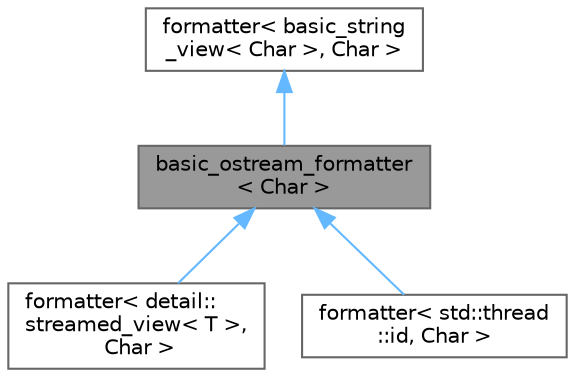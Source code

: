 digraph "basic_ostream_formatter&lt; Char &gt;"
{
 // LATEX_PDF_SIZE
  bgcolor="transparent";
  edge [fontname=Helvetica,fontsize=10,labelfontname=Helvetica,labelfontsize=10];
  node [fontname=Helvetica,fontsize=10,shape=box,height=0.2,width=0.4];
  Node1 [id="Node000001",label="basic_ostream_formatter\l\< Char \>",height=0.2,width=0.4,color="gray40", fillcolor="grey60", style="filled", fontcolor="black",tooltip=" "];
  Node2 -> Node1 [id="edge4_Node000001_Node000002",dir="back",color="steelblue1",style="solid",tooltip=" "];
  Node2 [id="Node000002",label="formatter\< basic_string\l_view\< Char \>, Char \>",height=0.2,width=0.4,color="gray40", fillcolor="white", style="filled",URL="$structformatter.html",tooltip=" "];
  Node1 -> Node3 [id="edge5_Node000001_Node000003",dir="back",color="steelblue1",style="solid",tooltip=" "];
  Node3 [id="Node000003",label="formatter\< detail::\lstreamed_view\< T \>,\l Char \>",height=0.2,width=0.4,color="gray40", fillcolor="white", style="filled",URL="$structformatter_3_01detail_1_1streamed__view_3_01_t_01_4_00_01_char_01_4.html",tooltip=" "];
  Node1 -> Node4 [id="edge6_Node000001_Node000004",dir="back",color="steelblue1",style="solid",tooltip=" "];
  Node4 [id="Node000004",label="formatter\< std::thread\l::id, Char \>",height=0.2,width=0.4,color="gray40", fillcolor="white", style="filled",URL="$structformatter_3_01std_1_1thread_1_1id_00_01_char_01_4.html",tooltip=" "];
}
